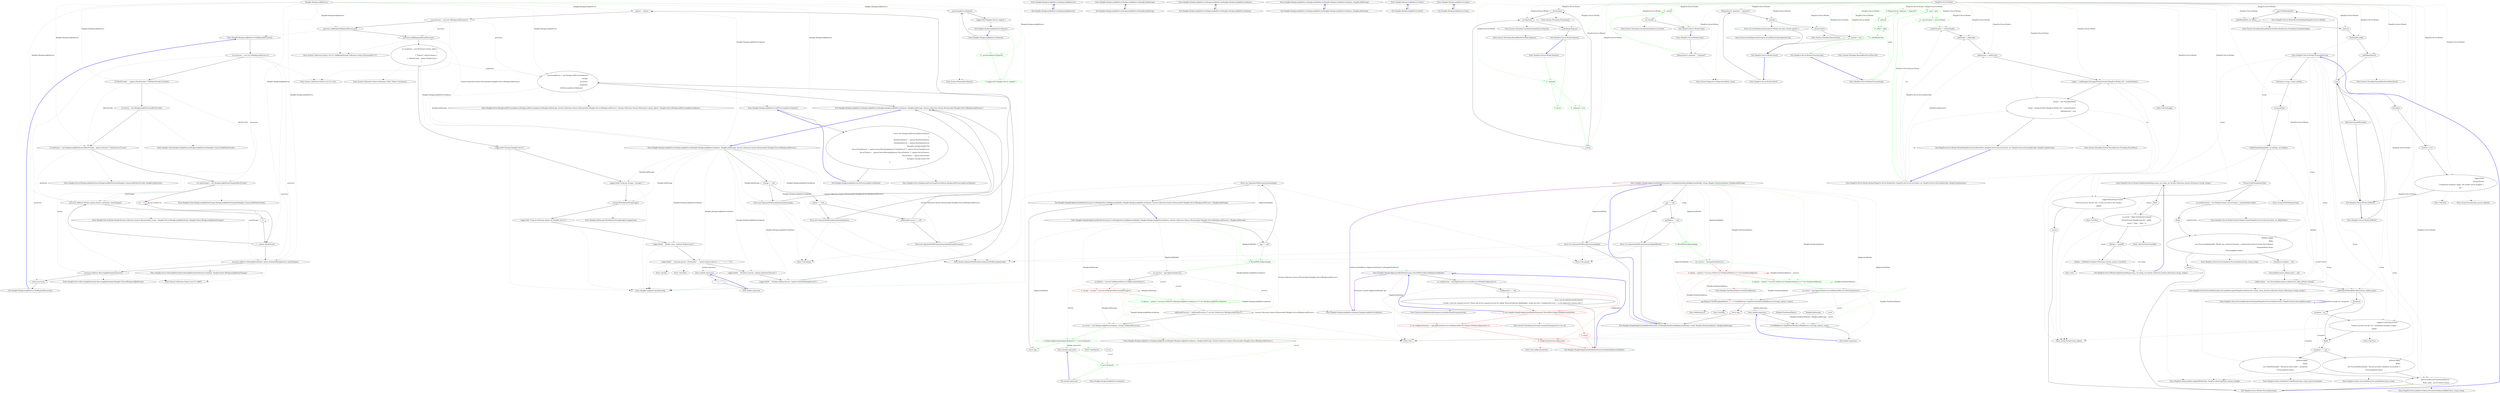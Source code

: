 digraph  {
n77 [label="Hangfire.BackgroundJobServer", span=""];
n0 [cluster="Hangfire.BackgroundJobServer.BackgroundJobServer()", label="Entry Hangfire.BackgroundJobServer.BackgroundJobServer()", span="39-39"];
n1 [cluster="Hangfire.BackgroundJobServer.BackgroundJobServer()", label="Exit Hangfire.BackgroundJobServer.BackgroundJobServer()", span="39-39"];
n2 [cluster="Hangfire.BackgroundJobServer.BackgroundJobServer(Hangfire.JobStorage)", label="Entry Hangfire.BackgroundJobServer.BackgroundJobServer(Hangfire.JobStorage)", span="49-49"];
n3 [cluster="Hangfire.BackgroundJobServer.BackgroundJobServer(Hangfire.JobStorage)", label="Exit Hangfire.BackgroundJobServer.BackgroundJobServer(Hangfire.JobStorage)", span="49-49"];
n4 [cluster="Hangfire.BackgroundJobServer.BackgroundJobServer(Hangfire.BackgroundJobServerOptions)", label="Entry Hangfire.BackgroundJobServer.BackgroundJobServer(Hangfire.BackgroundJobServerOptions)", span="59-59"];
n5 [cluster="Hangfire.BackgroundJobServer.BackgroundJobServer(Hangfire.BackgroundJobServerOptions)", label="Exit Hangfire.BackgroundJobServer.BackgroundJobServer(Hangfire.BackgroundJobServerOptions)", span="59-59"];
n6 [cluster="Hangfire.BackgroundJobServer.BackgroundJobServer(Hangfire.BackgroundJobServerOptions, Hangfire.JobStorage)", label="Entry Hangfire.BackgroundJobServer.BackgroundJobServer(Hangfire.BackgroundJobServerOptions, Hangfire.JobStorage)", span="70-70"];
n7 [cluster="Hangfire.BackgroundJobServer.BackgroundJobServer(Hangfire.BackgroundJobServerOptions, Hangfire.JobStorage)", label="Exit Hangfire.BackgroundJobServer.BackgroundJobServer(Hangfire.BackgroundJobServerOptions, Hangfire.JobStorage)", span="70-70"];
n8 [cluster="Hangfire.BackgroundJobServer.BackgroundJobServer(Hangfire.BackgroundJobServerOptions, Hangfire.JobStorage, System.Collections.Generic.IEnumerable<Hangfire.Server.IBackgroundProcess>)", label="Entry Hangfire.BackgroundJobServer.BackgroundJobServer(Hangfire.BackgroundJobServerOptions, Hangfire.JobStorage, System.Collections.Generic.IEnumerable<Hangfire.Server.IBackgroundProcess>)", span="75-75"];
n9 [cluster="Hangfire.BackgroundJobServer.BackgroundJobServer(Hangfire.BackgroundJobServerOptions, Hangfire.JobStorage, System.Collections.Generic.IEnumerable<Hangfire.Server.IBackgroundProcess>)", label="storage == null", span="80-80"];
n10 [cluster="Hangfire.BackgroundJobServer.BackgroundJobServer(Hangfire.BackgroundJobServerOptions, Hangfire.JobStorage, System.Collections.Generic.IEnumerable<Hangfire.Server.IBackgroundProcess>)", label="throw new ArgumentNullException(nameof(storage));", span="80-80"];
n11 [cluster="Hangfire.BackgroundJobServer.BackgroundJobServer(Hangfire.BackgroundJobServerOptions, Hangfire.JobStorage, System.Collections.Generic.IEnumerable<Hangfire.Server.IBackgroundProcess>)", label="options == null", span="81-81"];
n12 [cluster="Hangfire.BackgroundJobServer.BackgroundJobServer(Hangfire.BackgroundJobServerOptions, Hangfire.JobStorage, System.Collections.Generic.IEnumerable<Hangfire.Server.IBackgroundProcess>)", label="throw new ArgumentNullException(nameof(options));", span="81-81"];
n13 [cluster="Hangfire.BackgroundJobServer.BackgroundJobServer(Hangfire.BackgroundJobServerOptions, Hangfire.JobStorage, System.Collections.Generic.IEnumerable<Hangfire.Server.IBackgroundProcess>)", label="additionalProcesses == null", span="82-82"];
n14 [cluster="Hangfire.BackgroundJobServer.BackgroundJobServer(Hangfire.BackgroundJobServerOptions, Hangfire.JobStorage, System.Collections.Generic.IEnumerable<Hangfire.Server.IBackgroundProcess>)", label="throw new ArgumentNullException(nameof(additionalProcesses));", span="82-82"];
n15 [cluster="Hangfire.BackgroundJobServer.BackgroundJobServer(Hangfire.BackgroundJobServerOptions, Hangfire.JobStorage, System.Collections.Generic.IEnumerable<Hangfire.Server.IBackgroundProcess>)", label="_options = options", span="84-84"];
n18 [cluster="Hangfire.BackgroundJobServer.BackgroundJobServer(Hangfire.BackgroundJobServerOptions, Hangfire.JobStorage, System.Collections.Generic.IEnumerable<Hangfire.Server.IBackgroundProcess>)", label="processes.AddRange(additionalProcesses)", span="88-88"];
n19 [cluster="Hangfire.BackgroundJobServer.BackgroundJobServer(Hangfire.BackgroundJobServerOptions, Hangfire.JobStorage, System.Collections.Generic.IEnumerable<Hangfire.Server.IBackgroundProcess>)", label="var properties = new Dictionary<string, object>\r\n            {\r\n                { ''Queues'', options.Queues },\r\n                { ''WorkerCount'', options.WorkerCount }\r\n            }", span="90-94"];
n21 [cluster="Hangfire.BackgroundJobServer.BackgroundJobServer(Hangfire.BackgroundJobServerOptions, Hangfire.JobStorage, System.Collections.Generic.IEnumerable<Hangfire.Server.IBackgroundProcess>)", label="Logger.Info($''Using job storage: '{storage}''')", span="97-97"];
n22 [cluster="Hangfire.BackgroundJobServer.BackgroundJobServer(Hangfire.BackgroundJobServerOptions, Hangfire.JobStorage, System.Collections.Generic.IEnumerable<Hangfire.Server.IBackgroundProcess>)", label="storage.WriteOptionsToLog(Logger)", span="99-99"];
n24 [cluster="Hangfire.BackgroundJobServer.BackgroundJobServer(Hangfire.BackgroundJobServerOptions, Hangfire.JobStorage, System.Collections.Generic.IEnumerable<Hangfire.Server.IBackgroundProcess>)", label="Logger.Info($''    Worker count: {options.WorkerCount}'')", span="102-102"];
n25 [cluster="Hangfire.BackgroundJobServer.BackgroundJobServer(Hangfire.BackgroundJobServerOptions, Hangfire.JobStorage, System.Collections.Generic.IEnumerable<Hangfire.Server.IBackgroundProcess>)", label="Logger.Info($''    Listening queues: {String.Join('', '', options.Queues.Select(x => ''''' + x + '''''))}'')", span="103-103"];
n26 [cluster="Hangfire.BackgroundJobServer.BackgroundJobServer(Hangfire.BackgroundJobServerOptions, Hangfire.JobStorage, System.Collections.Generic.IEnumerable<Hangfire.Server.IBackgroundProcess>)", label="Logger.Info($''    Shutdown timeout: {options.ShutdownTimeout}'')", span="104-104"];
n27 [cluster="Hangfire.BackgroundJobServer.BackgroundJobServer(Hangfire.BackgroundJobServerOptions, Hangfire.JobStorage, System.Collections.Generic.IEnumerable<Hangfire.Server.IBackgroundProcess>)", label="Logger.Info($''    Schedule polling interval: {options.SchedulePollingInterval}'')", span="105-105"];
n28 [cluster="Hangfire.BackgroundJobServer.BackgroundJobServer(Hangfire.BackgroundJobServerOptions, Hangfire.JobStorage, System.Collections.Generic.IEnumerable<Hangfire.Server.IBackgroundProcess>)", label="_processingServer = new BackgroundProcessingServer(\r\n                storage, \r\n                processes, \r\n                properties, \r\n                GetProcessingServerOptions())", span="107-111"];
n16 [cluster="Hangfire.BackgroundJobServer.BackgroundJobServer(Hangfire.BackgroundJobServerOptions, Hangfire.JobStorage, System.Collections.Generic.IEnumerable<Hangfire.Server.IBackgroundProcess>)", label="var processes = new List<IBackgroundProcess>()", span="86-86"];
n17 [cluster="Hangfire.BackgroundJobServer.BackgroundJobServer(Hangfire.BackgroundJobServerOptions, Hangfire.JobStorage, System.Collections.Generic.IEnumerable<Hangfire.Server.IBackgroundProcess>)", label="processes.AddRange(GetRequiredProcesses())", span="87-87"];
n32 [cluster="System.Collections.Generic.List<T>.List()", label="Entry System.Collections.Generic.List<T>.List()", span="0-0"];
n33 [cluster="Hangfire.BackgroundJobServer.GetRequiredProcesses()", label="Entry Hangfire.BackgroundJobServer.GetRequiredProcesses()", span="120-120"];
n34 [cluster="System.Collections.Generic.List<T>.AddRange(System.Collections.Generic.IEnumerable<T>)", label="Entry System.Collections.Generic.List<T>.AddRange(System.Collections.Generic.IEnumerable<T>)", span="0-0"];
n20 [cluster="Hangfire.BackgroundJobServer.BackgroundJobServer(Hangfire.BackgroundJobServerOptions, Hangfire.JobStorage, System.Collections.Generic.IEnumerable<Hangfire.Server.IBackgroundProcess>)", label="Logger.Info(''Starting Hangfire Server'')", span="96-96"];
n35 [cluster="System.Collections.Generic.Dictionary<TKey, TValue>.Dictionary()", label="Entry System.Collections.Generic.Dictionary<TKey, TValue>.Dictionary()", span="0-0"];
n36 [cluster="Hangfire.Logging.ILog.Info(string)", label="Entry Hangfire.Logging.ILog.Info(string)", span="204-204"];
n23 [cluster="Hangfire.BackgroundJobServer.BackgroundJobServer(Hangfire.BackgroundJobServerOptions, Hangfire.JobStorage, System.Collections.Generic.IEnumerable<Hangfire.Server.IBackgroundProcess>)", label="Logger.Info(''Using the following options for Hangfire Server:'')", span="101-101"];
n37 [cluster="Hangfire.JobStorage.WriteOptionsToLog(Hangfire.Logging.ILog)", label="Entry Hangfire.JobStorage.WriteOptionsToLog(Hangfire.Logging.ILog)", span="70-70"];
n38 [cluster="Unk.Select", label="Entry Unk.Select", span=""];
n39 [cluster="Unk.Join", label="Entry Unk.Join", span=""];
n42 [cluster="lambda expression", label="Entry lambda expression", span="103-103"];
n29 [cluster="Hangfire.BackgroundJobServer.BackgroundJobServer(Hangfire.BackgroundJobServerOptions, Hangfire.JobStorage, System.Collections.Generic.IEnumerable<Hangfire.Server.IBackgroundProcess>)", label="Exit Hangfire.BackgroundJobServer.BackgroundJobServer(Hangfire.BackgroundJobServerOptions, Hangfire.JobStorage, System.Collections.Generic.IEnumerable<Hangfire.Server.IBackgroundProcess>)", span="75-75"];
n40 [cluster="Hangfire.Server.BackgroundProcessingServer.BackgroundProcessingServer(Hangfire.JobStorage, System.Collections.Generic.IEnumerable<Hangfire.Server.IBackgroundProcess>, System.Collections.Generic.IDictionary<string, object>, Hangfire.Server.BackgroundProcessingServerOptions)", label="Entry Hangfire.Server.BackgroundProcessingServer.BackgroundProcessingServer(Hangfire.JobStorage, System.Collections.Generic.IEnumerable<Hangfire.Server.IBackgroundProcess>, System.Collections.Generic.IDictionary<string, object>, Hangfire.Server.BackgroundProcessingServerOptions)", span="91-91"];
n41 [cluster="Hangfire.BackgroundJobServer.GetProcessingServerOptions()", label="Entry Hangfire.BackgroundJobServer.GetProcessingServerOptions()", span="141-141"];
n30 [cluster="System.ArgumentNullException.ArgumentNullException(string)", label="Entry System.ArgumentNullException.ArgumentNullException(string)", span="0-0"];
n31 [cluster="Unk.nameof", label="Entry Unk.nameof", span=""];
n43 [cluster="lambda expression", label="''''' + x + '''''", span="103-103"];
n44 [cluster="lambda expression", label="Exit lambda expression", span="103-103"];
n45 [cluster="Hangfire.BackgroundJobServer.Dispose()", label="Entry Hangfire.BackgroundJobServer.Dispose()", span="114-114"];
n46 [cluster="Hangfire.BackgroundJobServer.Dispose()", label="_processingServer.Dispose()", span="116-116"];
n47 [cluster="Hangfire.BackgroundJobServer.Dispose()", label="Logger.Info(''Hangfire Server stopped.'')", span="117-117"];
n49 [cluster="System.IDisposable.Dispose()", label="Entry System.IDisposable.Dispose()", span="0-0"];
n48 [cluster="Hangfire.BackgroundJobServer.Dispose()", label="Exit Hangfire.BackgroundJobServer.Dispose()", span="114-114"];
n50 [cluster="Hangfire.BackgroundJobServer.GetRequiredProcesses()", label="var processes = new List<IBackgroundProcess>()", span="122-122"];
n51 [cluster="Hangfire.BackgroundJobServer.GetRequiredProcesses()", label="var filterProvider = _options.FilterProvider ?? JobFilterProviders.Providers", span="124-124"];
n57 [cluster="Hangfire.BackgroundJobServer.GetRequiredProcesses()", label="processes.Add(new Worker(_options.Queues, performer, stateChanger))", span="132-132"];
n59 [cluster="Hangfire.BackgroundJobServer.GetRequiredProcesses()", label="processes.Add(new DelayedJobScheduler(_options.SchedulePollingInterval, stateChanger))", span="135-135"];
n60 [cluster="Hangfire.BackgroundJobServer.GetRequiredProcesses()", label="processes.Add(new RecurringJobScheduler(factory))", span="136-136"];
n61 [cluster="Hangfire.BackgroundJobServer.GetRequiredProcesses()", label="return processes;", span="138-138"];
n52 [cluster="Hangfire.BackgroundJobServer.GetRequiredProcesses()", label="var factory = new BackgroundJobFactory(filterProvider)", span="126-126"];
n53 [cluster="Hangfire.BackgroundJobServer.GetRequiredProcesses()", label="var performer = new BackgroundJobPerformer(filterProvider, _options.Activator ?? JobActivator.Current)", span="127-127"];
n54 [cluster="Hangfire.BackgroundJobServer.GetRequiredProcesses()", label="var stateChanger = new BackgroundJobStateChanger(filterProvider)", span="128-128"];
n63 [cluster="Hangfire.Client.BackgroundJobFactory.BackgroundJobFactory(Hangfire.Common.IJobFilterProvider)", label="Entry Hangfire.Client.BackgroundJobFactory.BackgroundJobFactory(Hangfire.Common.IJobFilterProvider)", span="35-35"];
n64 [cluster="Hangfire.Server.BackgroundJobPerformer.BackgroundJobPerformer(Hangfire.Common.IJobFilterProvider, Hangfire.JobActivator)", label="Entry Hangfire.Server.BackgroundJobPerformer.BackgroundJobPerformer(Hangfire.Common.IJobFilterProvider, Hangfire.JobActivator)", span="39-39"];
n55 [cluster="Hangfire.BackgroundJobServer.GetRequiredProcesses()", label="var i = 0", span="130-130"];
n65 [cluster="Hangfire.States.BackgroundJobStateChanger.BackgroundJobStateChanger(Hangfire.Common.IJobFilterProvider)", label="Entry Hangfire.States.BackgroundJobStateChanger.BackgroundJobStateChanger(Hangfire.Common.IJobFilterProvider)", span="35-35"];
n56 [cluster="Hangfire.BackgroundJobServer.GetRequiredProcesses()", label="i < _options.WorkerCount", span="130-130"];
n58 [cluster="Hangfire.BackgroundJobServer.GetRequiredProcesses()", label="i++", span="130-130"];
n66 [cluster="Hangfire.Server.Worker.Worker(System.Collections.Generic.IEnumerable<string>, Hangfire.Server.IBackgroundJobPerformer, Hangfire.States.IBackgroundJobStateChanger)", label="Entry Hangfire.Server.Worker.Worker(System.Collections.Generic.IEnumerable<string>, Hangfire.Server.IBackgroundJobPerformer, Hangfire.States.IBackgroundJobStateChanger)", span="60-60"];
n67 [cluster="System.Collections.Generic.List<T>.Add(T)", label="Entry System.Collections.Generic.List<T>.Add(T)", span="0-0"];
n68 [cluster="Hangfire.Server.DelayedJobScheduler.DelayedJobScheduler(System.TimeSpan, Hangfire.States.IBackgroundJobStateChanger)", label="Entry Hangfire.Server.DelayedJobScheduler.DelayedJobScheduler(System.TimeSpan, Hangfire.States.IBackgroundJobStateChanger)", span="104-104"];
n69 [cluster="Hangfire.Server.RecurringJobScheduler.RecurringJobScheduler(Hangfire.Client.IBackgroundJobFactory)", label="Entry Hangfire.Server.RecurringJobScheduler.RecurringJobScheduler(Hangfire.Client.IBackgroundJobFactory)", span="90-90"];
n62 [cluster="Hangfire.BackgroundJobServer.GetRequiredProcesses()", label="Exit Hangfire.BackgroundJobServer.GetRequiredProcesses()", span="120-120"];
n70 [cluster="Hangfire.BackgroundJobServer.GetProcessingServerOptions()", label="return new BackgroundProcessingServerOptions\r\n            {\r\n                ShutdownTimeout = _options.ShutdownTimeout,\r\n                HeartbeatInterval = _options.HeartbeatInterval,\r\n#pragma warning disable 618\r\n                ServerCheckInterval = _options.ServerWatchdogOptions?.CheckInterval ?? _options.ServerCheckInterval,\r\n                ServerTimeout = _options.ServerWatchdogOptions?.ServerTimeout ?? _options.ServerTimeout,\r\n                ServerName = _options.ServerName\r\n#pragma warning restore 618\r\n            };", span="143-152"];
n71 [cluster="Hangfire.BackgroundJobServer.GetProcessingServerOptions()", label="Exit Hangfire.BackgroundJobServer.GetProcessingServerOptions()", span="141-141"];
n72 [cluster="Hangfire.Server.BackgroundProcessingServerOptions.BackgroundProcessingServerOptions()", label="Entry Hangfire.Server.BackgroundProcessingServerOptions.BackgroundProcessingServerOptions()", span="22-22"];
n73 [cluster="Hangfire.BackgroundJobServer.Start()", label="Entry Hangfire.BackgroundJobServer.Start()", span="156-156"];
n74 [cluster="Hangfire.BackgroundJobServer.Start()", label="Exit Hangfire.BackgroundJobServer.Start()", span="156-156"];
n75 [cluster="Hangfire.BackgroundJobServer.Stop()", label="Entry Hangfire.BackgroundJobServer.Stop()", span="161-161"];
n76 [cluster="Hangfire.BackgroundJobServer.Stop()", label="Exit Hangfire.BackgroundJobServer.Stop()", span="161-161"];
d46 [cluster="Hangfire.BackgroundJobServer.Dispose()", color=green, community=0, label="0: _processingServer.Dispose()", span="116-116"];
d47 [cluster="Hangfire.BackgroundJobServer.Dispose()", color=green, community=0, label="0: Logger.Info(''Hangfire Server stopped.'')", span="117-117"];
m1_53 [cluster="Unk.configurationAction", file="HangfireApplicationBuilderExtensions.cs", label="Entry Unk.configurationAction", span=""];
m1_15 [cluster="Hangfire.HangfireApplicationBuilderExtensions.ThrowIfNotConfigured(IApplicationBuilder)", file="HangfireApplicationBuilderExtensions.cs", label="Entry Hangfire.HangfireApplicationBuilderExtensions.ThrowIfNotConfigured(IApplicationBuilder)", span="77-77"];
m1_43 [cluster="Hangfire.HangfireApplicationBuilderExtensions.ThrowIfNotConfigured(IApplicationBuilder)", file="HangfireApplicationBuilderExtensions.cs", label="var configuration = app.ApplicationServices.GetService<IGlobalConfiguration>()", span="79-79"];
m1_48 [cluster="Hangfire.HangfireApplicationBuilderExtensions.Initialize(IApplicationBuilder)", color=red, community=0, file="HangfireApplicationBuilderExtensions.cs", label="0: var configurationAction = app.ApplicationServices.GetRequiredService<Action<IGlobalConfiguration>>()", span="92-92"];
m1_44 [cluster="Hangfire.HangfireApplicationBuilderExtensions.ThrowIfNotConfigured(IApplicationBuilder)", file="HangfireApplicationBuilderExtensions.cs", label="configuration == null", span="80-80"];
m1_49 [cluster="Hangfire.HangfireApplicationBuilderExtensions.Initialize(IApplicationBuilder)", color=red, community=0, file="HangfireApplicationBuilderExtensions.cs", label="0: configurationAction(configuration)", span="93-93"];
m1_45 [cluster="Hangfire.HangfireApplicationBuilderExtensions.ThrowIfNotConfigured(IApplicationBuilder)", file="HangfireApplicationBuilderExtensions.cs", label="throw new InvalidOperationException(\r\n                    ''Unable to find the required services. Please add all the required services by calling 'IServiceCollection.AddHangfire' inside the call to 'ConfigureServices(...)' in the application startup code.'');", span="82-83"];
m1_46 [cluster="Hangfire.HangfireApplicationBuilderExtensions.ThrowIfNotConfigured(IApplicationBuilder)", color=red, community=0, file="HangfireApplicationBuilderExtensions.cs", label="0: Exit Hangfire.HangfireApplicationBuilderExtensions.ThrowIfNotConfigured(IApplicationBuilder)", span="77-77"];
m1_47 [cluster="Hangfire.HangfireApplicationBuilderExtensions.Initialize(IApplicationBuilder)", color=red, community=0, file="HangfireApplicationBuilderExtensions.cs", label="0: return;", span="90-90"];
m1_50 [cluster="Hangfire.HangfireApplicationBuilderExtensions.Initialize(IApplicationBuilder)", file="HangfireApplicationBuilderExtensions.cs", label="Exit Hangfire.HangfireApplicationBuilderExtensions.Initialize(IApplicationBuilder)", span="80-80"];
m1_16 [cluster="Unk.>", file="HangfireApplicationBuilderExtensions.cs", label="Entry Unk.>", span=""];
m1_23 [cluster="Hangfire.HangfireApplicationBuilderExtensions.UseHangfireServer(IApplicationBuilder, Hangfire.BackgroundJobServerOptions, System.Collections.Generic.IEnumerable<Hangfire.Server.IBackgroundProcess>, Hangfire.JobStorage)", file="HangfireApplicationBuilderExtensions.cs", label="Entry Hangfire.HangfireApplicationBuilderExtensions.UseHangfireServer(IApplicationBuilder, Hangfire.BackgroundJobServerOptions, System.Collections.Generic.IEnumerable<Hangfire.Server.IBackgroundProcess>, Hangfire.JobStorage)", span="53-53"];
m1_24 [cluster="Hangfire.HangfireApplicationBuilderExtensions.UseHangfireServer(IApplicationBuilder, Hangfire.BackgroundJobServerOptions, System.Collections.Generic.IEnumerable<Hangfire.Server.IBackgroundProcess>, Hangfire.JobStorage)", file="HangfireApplicationBuilderExtensions.cs", label="app == null", span="59-59"];
m1_25 [cluster="Hangfire.HangfireApplicationBuilderExtensions.UseHangfireServer(IApplicationBuilder, Hangfire.BackgroundJobServerOptions, System.Collections.Generic.IEnumerable<Hangfire.Server.IBackgroundProcess>, Hangfire.JobStorage)", file="HangfireApplicationBuilderExtensions.cs", label="throw new ArgumentNullException(nameof(app));", span="59-59"];
m1_26 [cluster="Hangfire.HangfireApplicationBuilderExtensions.UseHangfireServer(IApplicationBuilder, Hangfire.BackgroundJobServerOptions, System.Collections.Generic.IEnumerable<Hangfire.Server.IBackgroundProcess>, Hangfire.JobStorage)", color=green, community=0, file="HangfireApplicationBuilderExtensions.cs", label="0: ThrowIfNotConfigured(app)", span="60-60"];
m1_27 [cluster="Hangfire.HangfireApplicationBuilderExtensions.UseHangfireServer(IApplicationBuilder, Hangfire.BackgroundJobServerOptions, System.Collections.Generic.IEnumerable<Hangfire.Server.IBackgroundProcess>, Hangfire.JobStorage)", file="HangfireApplicationBuilderExtensions.cs", label="var services = app.ApplicationServices", span="63-63"];
m1_29 [cluster="Hangfire.HangfireApplicationBuilderExtensions.UseHangfireServer(IApplicationBuilder, Hangfire.BackgroundJobServerOptions, System.Collections.Generic.IEnumerable<Hangfire.Server.IBackgroundProcess>, Hangfire.JobStorage)", color=red, community=0, file="HangfireApplicationBuilderExtensions.cs", label="0: storage = storage ?? services.GetRequiredService<JobStorage>()", span="65-65"];
m1_30 [cluster="Hangfire.HangfireApplicationBuilderExtensions.UseHangfireServer(IApplicationBuilder, Hangfire.BackgroundJobServerOptions, System.Collections.Generic.IEnumerable<Hangfire.Server.IBackgroundProcess>, Hangfire.JobStorage)", color=green, community=0, file="HangfireApplicationBuilderExtensions.cs", label="0: options = options ?? services.GetService<BackgroundJobServerOptions>() ?? new BackgroundJobServerOptions()", span="66-66"];
m1_31 [cluster="Hangfire.HangfireApplicationBuilderExtensions.UseHangfireServer(IApplicationBuilder, Hangfire.BackgroundJobServerOptions, System.Collections.Generic.IEnumerable<Hangfire.Server.IBackgroundProcess>, Hangfire.JobStorage)", file="HangfireApplicationBuilderExtensions.cs", label="additionalProcesses = additionalProcesses ?? services.GetServices<IBackgroundProcess>()", span="68-68"];
m1_34 [cluster="Hangfire.HangfireApplicationBuilderExtensions.UseHangfireServer(IApplicationBuilder, Hangfire.BackgroundJobServerOptions, System.Collections.Generic.IEnumerable<Hangfire.Server.IBackgroundProcess>, Hangfire.JobStorage)", file="HangfireApplicationBuilderExtensions.cs", label="return app;", span="75-75"];
m1_28 [cluster="Hangfire.HangfireApplicationBuilderExtensions.UseHangfireServer(IApplicationBuilder, Hangfire.BackgroundJobServerOptions, System.Collections.Generic.IEnumerable<Hangfire.Server.IBackgroundProcess>, Hangfire.JobStorage)", file="HangfireApplicationBuilderExtensions.cs", label="var lifetime = services.GetRequiredService<IApplicationLifetime>()", span="64-64"];
m1_33 [cluster="Hangfire.HangfireApplicationBuilderExtensions.UseHangfireServer(IApplicationBuilder, Hangfire.BackgroundJobServerOptions, System.Collections.Generic.IEnumerable<Hangfire.Server.IBackgroundProcess>, Hangfire.JobStorage)", color=green, community=0, file="HangfireApplicationBuilderExtensions.cs", label="0: lifetime.ApplicationStopping.Register(() => server.Dispose())", span="71-71"];
m1_32 [cluster="Hangfire.HangfireApplicationBuilderExtensions.UseHangfireServer(IApplicationBuilder, Hangfire.BackgroundJobServerOptions, System.Collections.Generic.IEnumerable<Hangfire.Server.IBackgroundProcess>, Hangfire.JobStorage)", file="HangfireApplicationBuilderExtensions.cs", label="var server = new BackgroundJobServer(options, storage, additionalProcesses)", span="70-70"];
m1_35 [cluster="Hangfire.HangfireApplicationBuilderExtensions.UseHangfireServer(IApplicationBuilder, Hangfire.BackgroundJobServerOptions, System.Collections.Generic.IEnumerable<Hangfire.Server.IBackgroundProcess>, Hangfire.JobStorage)", file="HangfireApplicationBuilderExtensions.cs", label="Exit Hangfire.HangfireApplicationBuilderExtensions.UseHangfireServer(IApplicationBuilder, Hangfire.BackgroundJobServerOptions, System.Collections.Generic.IEnumerable<Hangfire.Server.IBackgroundProcess>, Hangfire.JobStorage)", span="53-53"];
m1_37 [cluster="Hangfire.BackgroundJobServer.BackgroundJobServer(Hangfire.BackgroundJobServerOptions, Hangfire.JobStorage, System.Collections.Generic.IEnumerable<Hangfire.Server.IBackgroundProcess>)", file="HangfireApplicationBuilderExtensions.cs", label="Entry Hangfire.BackgroundJobServer.BackgroundJobServer(Hangfire.BackgroundJobServerOptions, Hangfire.JobStorage, System.Collections.Generic.IEnumerable<Hangfire.Server.IBackgroundProcess>)", span="75-75"];
m1_19 [cluster="Unk.Map", file="HangfireApplicationBuilderExtensions.cs", label="Entry Unk.Map", span=""];
m1_42 [cluster="Hangfire.BackgroundJobServer.Dispose()", file="HangfireApplicationBuilderExtensions.cs", label="Entry Hangfire.BackgroundJobServer.Dispose()", span="114-114"];
m1_18 [cluster="PathString.cstr", file="HangfireApplicationBuilderExtensions.cs", label="Entry PathString.cstr", span=""];
m1_52 [cluster="System.Threading.Interlocked.CompareExchange(ref int, int, int)", file="HangfireApplicationBuilderExtensions.cs", label="Entry System.Threading.Interlocked.CompareExchange(ref int, int, int)", span="0-0"];
m1_0 [cluster="Hangfire.HangfireApplicationBuilderExtensions.UseHangfireDashboard(IApplicationBuilder, string, Hangfire.DashboardOptions, Hangfire.JobStorage)", file="HangfireApplicationBuilderExtensions.cs", label="Entry Hangfire.HangfireApplicationBuilderExtensions.UseHangfireDashboard(IApplicationBuilder, string, Hangfire.DashboardOptions, Hangfire.JobStorage)", span="31-31"];
m1_1 [cluster="Hangfire.HangfireApplicationBuilderExtensions.UseHangfireDashboard(IApplicationBuilder, string, Hangfire.DashboardOptions, Hangfire.JobStorage)", file="HangfireApplicationBuilderExtensions.cs", label="app == null", span="37-37"];
m1_2 [cluster="Hangfire.HangfireApplicationBuilderExtensions.UseHangfireDashboard(IApplicationBuilder, string, Hangfire.DashboardOptions, Hangfire.JobStorage)", file="HangfireApplicationBuilderExtensions.cs", label="throw new ArgumentNullException(nameof(app));", span="37-37"];
m1_3 [cluster="Hangfire.HangfireApplicationBuilderExtensions.UseHangfireDashboard(IApplicationBuilder, string, Hangfire.DashboardOptions, Hangfire.JobStorage)", file="HangfireApplicationBuilderExtensions.cs", label="pathMatch == null", span="38-38"];
m1_4 [cluster="Hangfire.HangfireApplicationBuilderExtensions.UseHangfireDashboard(IApplicationBuilder, string, Hangfire.DashboardOptions, Hangfire.JobStorage)", file="HangfireApplicationBuilderExtensions.cs", label="throw new ArgumentNullException(nameof(pathMatch));", span="38-38"];
m1_5 [cluster="Hangfire.HangfireApplicationBuilderExtensions.UseHangfireDashboard(IApplicationBuilder, string, Hangfire.DashboardOptions, Hangfire.JobStorage)", color=green, community=0, file="HangfireApplicationBuilderExtensions.cs", label="0: ThrowIfNotConfigured(app)", span="39-39"];
m1_6 [cluster="Hangfire.HangfireApplicationBuilderExtensions.UseHangfireDashboard(IApplicationBuilder, string, Hangfire.DashboardOptions, Hangfire.JobStorage)", file="HangfireApplicationBuilderExtensions.cs", label="var services = app.ApplicationServices", span="42-42"];
m1_7 [cluster="Hangfire.HangfireApplicationBuilderExtensions.UseHangfireDashboard(IApplicationBuilder, string, Hangfire.DashboardOptions, Hangfire.JobStorage)", color=red, community=0, file="HangfireApplicationBuilderExtensions.cs", label="0: options = options ?? services.GetService<DashboardOptions>() ?? new DashboardOptions()", span="44-44"];
m1_8 [cluster="Hangfire.HangfireApplicationBuilderExtensions.UseHangfireDashboard(IApplicationBuilder, string, Hangfire.DashboardOptions, Hangfire.JobStorage)", color=green, community=0, file="HangfireApplicationBuilderExtensions.cs", label="0: options = options ?? services.GetService<DashboardOptions>() ?? new DashboardOptions()", span="44-44"];
m1_9 [cluster="Hangfire.HangfireApplicationBuilderExtensions.UseHangfireDashboard(IApplicationBuilder, string, Hangfire.DashboardOptions, Hangfire.JobStorage)", file="HangfireApplicationBuilderExtensions.cs", label="var routes = app.ApplicationServices.GetRequiredService<RouteCollection>()", span="46-46"];
m1_10 [cluster="Hangfire.HangfireApplicationBuilderExtensions.UseHangfireDashboard(IApplicationBuilder, string, Hangfire.DashboardOptions, Hangfire.JobStorage)", file="HangfireApplicationBuilderExtensions.cs", label="app.Map(new PathString(pathMatch), x => x.UseMiddleware<AspNetCoreDashboardMiddleware>(storage, options, routes))", span="48-48"];
m1_11 [cluster="Hangfire.HangfireApplicationBuilderExtensions.UseHangfireDashboard(IApplicationBuilder, string, Hangfire.DashboardOptions, Hangfire.JobStorage)", file="HangfireApplicationBuilderExtensions.cs", label="return app;", span="50-50"];
m1_12 [cluster="Hangfire.HangfireApplicationBuilderExtensions.UseHangfireDashboard(IApplicationBuilder, string, Hangfire.DashboardOptions, Hangfire.JobStorage)", file="HangfireApplicationBuilderExtensions.cs", label="Exit Hangfire.HangfireApplicationBuilderExtensions.UseHangfireDashboard(IApplicationBuilder, string, Hangfire.DashboardOptions, Hangfire.JobStorage)", span="31-31"];
m1_17 [cluster="Hangfire.DashboardOptions.DashboardOptions()", file="HangfireApplicationBuilderExtensions.cs", label="Entry Hangfire.DashboardOptions.DashboardOptions()", span="24-24"];
m1_38 [cluster="Unk.Register", file="HangfireApplicationBuilderExtensions.cs", label="Entry Unk.Register", span=""];
m1_14 [cluster="Unk.nameof", file="HangfireApplicationBuilderExtensions.cs", label="Entry Unk.nameof", span=""];
m1_36 [cluster="Hangfire.BackgroundJobServerOptions.BackgroundJobServerOptions()", file="HangfireApplicationBuilderExtensions.cs", label="Entry Hangfire.BackgroundJobServerOptions.BackgroundJobServerOptions()", span="32-32"];
m1_39 [cluster="lambda expression", file="HangfireApplicationBuilderExtensions.cs", label="Entry lambda expression", span="72-72"];
m1_21 [cluster="lambda expression", file="HangfireApplicationBuilderExtensions.cs", label="x.UseMiddleware<AspNetCoreDashboardMiddleware>(storage, options, routes)", span="48-48"];
m1_20 [cluster="lambda expression", file="HangfireApplicationBuilderExtensions.cs", label="Entry lambda expression", span="48-48"];
m1_22 [cluster="lambda expression", file="HangfireApplicationBuilderExtensions.cs", label="Exit lambda expression", span="48-48"];
m1_40 [cluster="lambda expression", color=green, community=0, file="HangfireApplicationBuilderExtensions.cs", label="0: server.Dispose()", span="71-71"];
m1_41 [cluster="lambda expression", file="HangfireApplicationBuilderExtensions.cs", label="Exit lambda expression", span="72-72"];
m1_51 [cluster="System.InvalidOperationException.InvalidOperationException(string)", file="HangfireApplicationBuilderExtensions.cs", label="Entry System.InvalidOperationException.InvalidOperationException(string)", span="0-0"];
m1_54 [file="HangfireApplicationBuilderExtensions.cs", label="Hangfire.DashboardOptions", span=""];
m1_55 [file="HangfireApplicationBuilderExtensions.cs", label="Hangfire.JobStorage", span=""];
m1_56 [file="HangfireApplicationBuilderExtensions.cs", label=routes, span=""];
m1_57 [file="HangfireApplicationBuilderExtensions.cs", label=server, span=""];
m2_44 [cluster="System.Threading.Thread.Join()", file="HangfireServiceCollectionExtensions.cs", label="Entry System.Threading.Thread.Join()", span="0-0"];
m2_62 [cluster="System.Threading.ManualResetEventSlim.Reset()", file="HangfireServiceCollectionExtensions.cs", label="Entry System.Threading.ManualResetEventSlim.Reset()", span="0-0"];
m2_63 [cluster="string.Format(string, params object[])", file="HangfireServiceCollectionExtensions.cs", label="Entry string.Format(string, params object[])", span="0-0"];
m2_21 [cluster="System.Threading.Thread.Start()", file="HangfireServiceCollectionExtensions.cs", label="Entry System.Threading.Thread.Start()", span="0-0"];
m2_45 [cluster="System.Threading.CancellationTokenSource.Dispose()", file="HangfireServiceCollectionExtensions.cs", label="Entry System.Threading.CancellationTokenSource.Dispose()", span="0-0"];
m2_11 [cluster="System.Threading.Thread.Thread(System.Threading.ThreadStart)", file="HangfireServiceCollectionExtensions.cs", label="Entry System.Threading.Thread.Thread(System.Threading.ThreadStart)", span="0-0"];
m2_9 [cluster="string.Format(string, object)", file="HangfireServiceCollectionExtensions.cs", label="Entry string.Format(string, object)", span="0-0"];
m2_27 [cluster="System.Threading.CancellationTokenSource.Cancel()", file="HangfireServiceCollectionExtensions.cs", label="Entry System.Threading.CancellationTokenSource.Cancel()", span="0-0"];
m2_34 [cluster="System.Threading.ManualResetEventSlim.Set()", file="HangfireServiceCollectionExtensions.cs", label="Entry System.Threading.ManualResetEventSlim.Set()", span="0-0"];
m2_22 [cluster="HangFire.Server.Worker.Stop()", file="HangfireServiceCollectionExtensions.cs", label="Entry HangFire.Server.Worker.Stop()", span="70-70"];
m2_24 [cluster="HangFire.Server.Worker.Stop()", color=green, community=0, file="HangfireServiceCollectionExtensions.cs", label="0: _started", span="74-74"];
m2_23 [cluster="HangFire.Server.Worker.Stop()", file="HangfireServiceCollectionExtensions.cs", label="Debug.Assert(!_disposed, ''!_disposed'')", span="72-72"];
m2_25 [cluster="HangFire.Server.Worker.Stop()", file="HangfireServiceCollectionExtensions.cs", label="_cts.Cancel()", span="76-76"];
m2_26 [cluster="HangFire.Server.Worker.Stop()", file="HangfireServiceCollectionExtensions.cs", label="Exit HangFire.Server.Worker.Stop()", span="70-70"];
m2_0 [cluster="HangFire.Server.Worker.Worker(HangFire.Server.WorkerPool, HangFire.Server.ServerContext, int, HangFire.Server.ServerJobInvoker, HangFire.JobActivator)", file="HangfireServiceCollectionExtensions.cs", label="Entry HangFire.Server.Worker.Worker(HangFire.Server.WorkerPool, HangFire.Server.ServerContext, int, HangFire.Server.ServerJobInvoker, HangFire.JobActivator)", span="36-36"];
m2_1 [cluster="HangFire.Server.Worker.Worker(HangFire.Server.WorkerPool, HangFire.Server.ServerContext, int, HangFire.Server.ServerJobInvoker, HangFire.JobActivator)", color=green, community=0, file="HangfireServiceCollectionExtensions.cs", label="0: _pool = pool", span="42-42"];
m2_2 [cluster="HangFire.Server.Worker.Worker(HangFire.Server.WorkerPool, HangFire.Server.ServerContext, int, HangFire.Server.ServerJobInvoker, HangFire.JobActivator)", color=green, community=0, file="HangfireServiceCollectionExtensions.cs", label="0: _serverContext = serverContext", span="43-43"];
m2_3 [cluster="HangFire.Server.Worker.Worker(HangFire.Server.WorkerPool, HangFire.Server.ServerContext, int, HangFire.Server.ServerJobInvoker, HangFire.JobActivator)", file="HangfireServiceCollectionExtensions.cs", label="_workerNumber = workerNumber", span="44-44"];
m2_4 [cluster="HangFire.Server.Worker.Worker(HangFire.Server.WorkerPool, HangFire.Server.ServerContext, int, HangFire.Server.ServerJobInvoker, HangFire.JobActivator)", file="HangfireServiceCollectionExtensions.cs", label="_jobInvoker = jobInvoker", span="45-45"];
m2_5 [cluster="HangFire.Server.Worker.Worker(HangFire.Server.WorkerPool, HangFire.Server.ServerContext, int, HangFire.Server.ServerJobInvoker, HangFire.JobActivator)", file="HangfireServiceCollectionExtensions.cs", label="_jobActivator = jobActivator", span="46-46"];
m2_6 [cluster="HangFire.Server.Worker.Worker(HangFire.Server.WorkerPool, HangFire.Server.ServerContext, int, HangFire.Server.ServerJobInvoker, HangFire.JobActivator)", file="HangfireServiceCollectionExtensions.cs", label="Logger = LogManager.GetLogger(String.Format(''HangFire.Worker.{0}'', workerNumber))", span="48-48"];
m2_7 [cluster="HangFire.Server.Worker.Worker(HangFire.Server.WorkerPool, HangFire.Server.ServerContext, int, HangFire.Server.ServerJobInvoker, HangFire.JobActivator)", file="HangfireServiceCollectionExtensions.cs", label="_thread = new Thread(DoWork)\r\n                {\r\n                    Name = String.Format(''HangFire.Worker.{0}'', workerNumber),\r\n                    IsBackground = true\r\n                }", span="50-54"];
m2_8 [cluster="HangFire.Server.Worker.Worker(HangFire.Server.WorkerPool, HangFire.Server.ServerContext, int, HangFire.Server.ServerJobInvoker, HangFire.JobActivator)", file="HangfireServiceCollectionExtensions.cs", label="Exit HangFire.Server.Worker.Worker(HangFire.Server.WorkerPool, HangFire.Server.ServerContext, int, HangFire.Server.ServerJobInvoker, HangFire.JobActivator)", span="36-36"];
m2_95 [cluster="HangFire.Server.ServerJobInvoker.PerformJob(HangFire.Server.WorkerContext, HangFire.Server.ServerJobDescriptor)", file="HangfireServiceCollectionExtensions.cs", label="Entry HangFire.Server.ServerJobInvoker.PerformJob(HangFire.Server.WorkerContext, HangFire.Server.ServerJobDescriptor)", span="33-33"];
m2_106 [cluster="Unk.>", file="HangfireServiceCollectionExtensions.cs", label="Entry Unk.>", span=""];
m2_10 [cluster="Unk.GetLogger", file="HangfireServiceCollectionExtensions.cs", label="Entry Unk.GetLogger", span=""];
m2_60 [cluster="System.Threading.ManualResetEventSlim.Wait(System.Threading.CancellationToken)", file="HangfireServiceCollectionExtensions.cs", label="Entry System.Threading.ManualResetEventSlim.Wait(System.Threading.CancellationToken)", span="0-0"];
m2_47 [cluster="HangFire.Server.Worker.DoWork()", file="HangfireServiceCollectionExtensions.cs", label="Entry HangFire.Server.Worker.DoWork()", span="127-127"];
m2_49 [cluster="HangFire.Server.Worker.DoWork()", file="HangfireServiceCollectionExtensions.cs", label="_pool.NotifyReady(this)", span="133-133"];
m2_50 [cluster="HangFire.Server.Worker.DoWork()", file="HangfireServiceCollectionExtensions.cs", label="_jobIsReady.Wait(_cts.Token)", span="134-134"];
m2_51 [cluster="HangFire.Server.Worker.DoWork()", file="HangfireServiceCollectionExtensions.cs", label=_jobLock, span="136-136"];
m2_52 [cluster="HangFire.Server.Worker.DoWork()", file="HangfireServiceCollectionExtensions.cs", label="PerformJob(_jobId)", span="138-138"];
m2_53 [cluster="HangFire.Server.Worker.DoWork()", file="HangfireServiceCollectionExtensions.cs", label="_jobIsReady.Reset()", span="139-139"];
m2_56 [cluster="HangFire.Server.Worker.DoWork()", file="HangfireServiceCollectionExtensions.cs", label="Crashed = true", span="148-148"];
m2_57 [cluster="HangFire.Server.Worker.DoWork()", file="HangfireServiceCollectionExtensions.cs", label="Logger.Fatal(\r\n                    String.Format(\r\n                        ''Unexpected exception caught. The worker will be stopped.''),\r\n                    ex)", span="149-152"];
m2_48 [cluster="HangFire.Server.Worker.DoWork()", file="HangfireServiceCollectionExtensions.cs", label=true, span="131-131"];
m2_55 [cluster="HangFire.Server.Worker.DoWork()", file="HangfireServiceCollectionExtensions.cs", label=Exception, span="146-146"];
m2_54 [cluster="HangFire.Server.Worker.DoWork()", file="HangfireServiceCollectionExtensions.cs", label=OperationCanceledException, span="143-143"];
m2_58 [cluster="HangFire.Server.Worker.DoWork()", file="HangfireServiceCollectionExtensions.cs", label="Exit HangFire.Server.Worker.DoWork()", span="127-127"];
m2_98 [cluster="HangFire.States.FailedState.FailedState(string, string, System.Exception)", file="HangfireServiceCollectionExtensions.cs", label="Entry HangFire.States.FailedState.FailedState(string, string, System.Exception)", span="10-10"];
m2_94 [cluster="HangFire.Server.ServerJobDescriptor.ServerJobDescriptor(HangFire.JobActivator, string, string, System.Collections.Generic.IDictionary<string, string>)", file="HangfireServiceCollectionExtensions.cs", label="Entry HangFire.Server.ServerJobDescriptor.ServerJobDescriptor(HangFire.JobActivator, string, string, System.Collections.Generic.IDictionary<string, string>)", span="10-10"];
m2_20 [cluster="System.InvalidOperationException.InvalidOperationException(string)", file="HangfireServiceCollectionExtensions.cs", label="Entry System.InvalidOperationException.InvalidOperationException(string)", span="0-0"];
m2_12 [cluster="HangFire.Server.Worker.Start()", file="HangfireServiceCollectionExtensions.cs", label="Entry HangFire.Server.Worker.Start()", span="57-57"];
m2_13 [cluster="HangFire.Server.Worker.Start()", file="HangfireServiceCollectionExtensions.cs", label="Debug.Assert(!_disposed, ''!_disposed'')", span="59-59"];
m2_14 [cluster="HangFire.Server.Worker.Start()", file="HangfireServiceCollectionExtensions.cs", label=_started, span="61-61"];
m2_16 [cluster="HangFire.Server.Worker.Start()", file="HangfireServiceCollectionExtensions.cs", label="_thread.Start()", span="66-66"];
m2_17 [cluster="HangFire.Server.Worker.Start()", file="HangfireServiceCollectionExtensions.cs", label="_started = true", span="67-67"];
m2_15 [cluster="HangFire.Server.Worker.Start()", file="HangfireServiceCollectionExtensions.cs", label="throw new InvalidOperationException(''Worker has been already started.'');", span="63-63"];
m2_18 [cluster="HangFire.Server.Worker.Start()", file="HangfireServiceCollectionExtensions.cs", label="Exit HangFire.Server.Worker.Start()", span="57-57"];
m2_92 [cluster="HangFire.States.ProcessingState.ProcessingState(string, string, string)", file="HangfireServiceCollectionExtensions.cs", label="Entry HangFire.States.ProcessingState.ProcessingState(string, string, string)", span="10-10"];
m2_90 [cluster="Unk.Warn", file="HangfireServiceCollectionExtensions.cs", label="Entry Unk.Warn", span=""];
m2_91 [cluster="HangFire.Server.WorkerContext.WorkerContext(HangFire.Server.ServerContext, int, IRedisClient)", file="HangfireServiceCollectionExtensions.cs", label="Entry HangFire.Server.WorkerContext.WorkerContext(HangFire.Server.ServerContext, int, IRedisClient)", span="16-16"];
m2_61 [cluster="HangFire.Server.Worker.PerformJob(string)", file="HangfireServiceCollectionExtensions.cs", label="Entry HangFire.Server.Worker.PerformJob(string)", span="157-157"];
m2_69 [cluster="HangFire.Server.Worker.PerformJob(string)", file="HangfireServiceCollectionExtensions.cs", label="Logger.Warn(String.Format(\r\n                    ''Could not process the job '{0}': it does not exist in the storage.'',\r\n                    jobId))", span="166-168"];
m2_71 [cluster="HangFire.Server.Worker.PerformJob(string)", file="HangfireServiceCollectionExtensions.cs", label="var workerContext = new WorkerContext(_serverContext, _workerNumber, Redis)", span="173-173"];
m2_77 [cluster="HangFire.Server.Worker.PerformJob(string)", file="HangfireServiceCollectionExtensions.cs", label="jobDescriptor = new ServerJobDescriptor(_jobActivator, jobId, jobType, jobArgs)", span="196-196"];
m2_78 [cluster="HangFire.Server.Worker.PerformJob(string)", file="HangfireServiceCollectionExtensions.cs", label="_jobInvoker.PerformJob(workerContext, jobDescriptor)", span="197-197"];
m2_81 [cluster="HangFire.Server.Worker.PerformJob(string)", file="HangfireServiceCollectionExtensions.cs", label="Logger.Error(String.Format(\r\n                    ''Failed to process the job '{0}': unexpected exception caught.'',\r\n                    jobId))", span="203-205"];
m2_86 [cluster="HangFire.Server.Worker.PerformJob(string)", file="HangfireServiceCollectionExtensions.cs", label="JobServer.RemoveFromFetchedQueue(\r\n                    Redis, jobId, _serverContext.Queue)", span="244-245"];
m2_68 [cluster="HangFire.Server.Worker.PerformJob(string)", file="HangfireServiceCollectionExtensions.cs", label="String.IsNullOrEmpty(jobType)", span="164-164"];
m2_70 [cluster="HangFire.Server.Worker.PerformJob(string)", file="HangfireServiceCollectionExtensions.cs", label="return;", span="170-170"];
m2_72 [cluster="HangFire.Server.Worker.PerformJob(string)", file="HangfireServiceCollectionExtensions.cs", label=Redis, span="175-175"];
m2_73 [cluster="HangFire.Server.Worker.PerformJob(string)", file="HangfireServiceCollectionExtensions.cs", label="!JobState.Apply(\r\n                    Redis,\r\n                    new ProcessingState(jobId, ''Worker has started processing.'', workerContext.ServerContext.ServerName),\r\n                    EnqueuedState.Name,\r\n                    ProcessingState.Name)", span="177-181"];
m2_67 [cluster="HangFire.Server.Worker.PerformJob(string)", file="HangfireServiceCollectionExtensions.cs", label="GetJobTypeAndArgs(jobId, out jobType, out jobArgs)", span="162-162"];
m2_76 [cluster="HangFire.Server.Worker.PerformJob(string)", file="HangfireServiceCollectionExtensions.cs", label="ServerJobDescriptor jobDescriptor = null", span="193-193"];
m2_79 [cluster="HangFire.Server.Worker.PerformJob(string)", file="HangfireServiceCollectionExtensions.cs", label=Exception, span="199-199"];
m2_82 [cluster="HangFire.Server.Worker.PerformJob(string)", file="HangfireServiceCollectionExtensions.cs", label=Redis, span="221-221"];
m2_80 [cluster="HangFire.Server.Worker.PerformJob(string)", file="HangfireServiceCollectionExtensions.cs", label="exception = ex", span="201-201"];
m2_84 [cluster="HangFire.Server.Worker.PerformJob(string)", file="HangfireServiceCollectionExtensions.cs", label="JobState.Apply(\r\n                        Redis,\r\n                        new SucceededState(jobId, ''The job has been completed successfully.''),\r\n                        ProcessingState.Name)", span="225-228"];
m2_85 [cluster="HangFire.Server.Worker.PerformJob(string)", file="HangfireServiceCollectionExtensions.cs", label="JobState.Apply(\r\n                        Redis,\r\n                        new FailedState(jobId, ''The job has been failed.'', exception),\r\n                        ProcessingState.Name)", span="232-235"];
m2_65 [cluster="HangFire.Server.Worker.PerformJob(string)", file="HangfireServiceCollectionExtensions.cs", label="Dictionary<string, string> jobArgs", span="159-159"];
m2_74 [cluster="HangFire.Server.Worker.PerformJob(string)", file="HangfireServiceCollectionExtensions.cs", label="return;", span="183-183"];
m2_75 [cluster="HangFire.Server.Worker.PerformJob(string)", file="HangfireServiceCollectionExtensions.cs", label="Exception exception = null", span="191-191"];
m2_66 [cluster="HangFire.Server.Worker.PerformJob(string)", file="HangfireServiceCollectionExtensions.cs", label="string jobType", span="160-160"];
m2_83 [cluster="HangFire.Server.Worker.PerformJob(string)", file="HangfireServiceCollectionExtensions.cs", label="exception == null", span="223-223"];
m2_87 [cluster="HangFire.Server.Worker.PerformJob(string)", file="HangfireServiceCollectionExtensions.cs", label="Exit HangFire.Server.Worker.PerformJob(string)", span="157-157"];
m2_88 [cluster="HangFire.Server.Worker.GetJobTypeAndArgs(string, out string, out System.Collections.Generic.Dictionary<string, string>)", file="HangfireServiceCollectionExtensions.cs", label="Entry HangFire.Server.Worker.GetJobTypeAndArgs(string, out string, out System.Collections.Generic.Dictionary<string, string>)", span="252-252"];
m2_101 [cluster="HangFire.Server.Worker.GetJobTypeAndArgs(string, out string, out System.Collections.Generic.Dictionary<string, string>)", file="HangfireServiceCollectionExtensions.cs", label="var result = Redis.GetValuesFromHash(\r\n                    String.Format(''hangfire:job:{0}'', jobId),\r\n                    new[] { ''Type'', ''Args'' })", span="256-258"];
m2_100 [cluster="HangFire.Server.Worker.GetJobTypeAndArgs(string, out string, out System.Collections.Generic.Dictionary<string, string>)", file="HangfireServiceCollectionExtensions.cs", label=Redis, span="254-254"];
m2_102 [cluster="HangFire.Server.Worker.GetJobTypeAndArgs(string, out string, out System.Collections.Generic.Dictionary<string, string>)", file="HangfireServiceCollectionExtensions.cs", label="jobType = result[0]", span="260-260"];
m2_103 [cluster="HangFire.Server.Worker.GetJobTypeAndArgs(string, out string, out System.Collections.Generic.Dictionary<string, string>)", file="HangfireServiceCollectionExtensions.cs", label="jobArgs = JobHelper.FromJson<Dictionary<string, string>>(result[1])", span="261-261"];
m2_104 [cluster="HangFire.Server.Worker.GetJobTypeAndArgs(string, out string, out System.Collections.Generic.Dictionary<string, string>)", file="HangfireServiceCollectionExtensions.cs", label="Exit HangFire.Server.Worker.GetJobTypeAndArgs(string, out string, out System.Collections.Generic.Dictionary<string, string>)", span="252-252"];
m2_89 [cluster="string.IsNullOrEmpty(string)", file="HangfireServiceCollectionExtensions.cs", label="Entry string.IsNullOrEmpty(string)", span="0-0"];
m2_28 [cluster="HangFire.Server.Worker.Process(string)", file="HangfireServiceCollectionExtensions.cs", label="Entry HangFire.Server.Worker.Process(string)", span="98-98"];
m2_29 [cluster="HangFire.Server.Worker.Process(string)", color=green, community=0, file="HangfireServiceCollectionExtensions.cs", label="0: Debug.Assert(!_disposed, ''!_disposed'')", span="100-100"];
m2_30 [cluster="HangFire.Server.Worker.Process(string)", color=green, community=0, file="HangfireServiceCollectionExtensions.cs", label="0: _jobLock", span="102-102"];
m2_31 [cluster="HangFire.Server.Worker.Process(string)", color=green, community=0, file="HangfireServiceCollectionExtensions.cs", label="0: _jobId = jobId", span="104-104"];
m2_32 [cluster="HangFire.Server.Worker.Process(string)", color=green, community=0, file="HangfireServiceCollectionExtensions.cs", label="0: _jobIsReady.Set()", span="107-107"];
m2_33 [cluster="HangFire.Server.Worker.Process(string)", file="HangfireServiceCollectionExtensions.cs", label="Exit HangFire.Server.Worker.Process(string)", span="98-98"];
m2_64 [cluster="Unk.Fatal", file="HangfireServiceCollectionExtensions.cs", label="Entry Unk.Fatal", span=""];
m2_97 [cluster="HangFire.States.SucceededState.SucceededState(string, string)", file="HangfireServiceCollectionExtensions.cs", label="Entry HangFire.States.SucceededState.SucceededState(string, string)", span="12-12"];
m2_19 [cluster="System.Diagnostics.Debug.Assert(bool, string)", file="HangfireServiceCollectionExtensions.cs", label="Entry System.Diagnostics.Debug.Assert(bool, string)", span="0-0"];
m2_93 [cluster="HangFire.States.JobState.Apply(IRedisClient, HangFire.States.JobState, params string[])", file="HangfireServiceCollectionExtensions.cs", label="Entry HangFire.States.JobState.Apply(IRedisClient, HangFire.States.JobState, params string[])", span="47-47"];
m2_59 [cluster="HangFire.Server.WorkerPool.NotifyReady(HangFire.Server.Worker)", file="HangfireServiceCollectionExtensions.cs", label="Entry HangFire.Server.WorkerPool.NotifyReady(HangFire.Server.Worker)", span="80-80"];
m2_105 [cluster="Unk.GetValuesFromHash", file="HangfireServiceCollectionExtensions.cs", label="Entry Unk.GetValuesFromHash", span=""];
m2_99 [cluster="HangFire.Server.JobServer.RemoveFromFetchedQueue(IRedisClient, string, string)", file="HangfireServiceCollectionExtensions.cs", label="Entry HangFire.Server.JobServer.RemoveFromFetchedQueue(IRedisClient, string, string)", span="99-99"];
m2_35 [cluster="HangFire.Server.Worker.Dispose()", file="HangfireServiceCollectionExtensions.cs", label="Entry HangFire.Server.Worker.Dispose()", span="110-110"];
m2_36 [cluster="HangFire.Server.Worker.Dispose()", color=green, community=0, file="HangfireServiceCollectionExtensions.cs", label="0: _disposed", span="112-112"];
m2_37 [cluster="HangFire.Server.Worker.Dispose()", color=green, community=0, file="HangfireServiceCollectionExtensions.cs", label="0: return;", span="113-113"];
m2_38 [cluster="HangFire.Server.Worker.Dispose()", color=green, community=0, file="HangfireServiceCollectionExtensions.cs", label="0: _disposed = true", span="115-115"];
m2_39 [cluster="HangFire.Server.Worker.Dispose()", file="HangfireServiceCollectionExtensions.cs", label=_started, span="117-117"];
m2_40 [cluster="HangFire.Server.Worker.Dispose()", file="HangfireServiceCollectionExtensions.cs", label="_thread.Join()", span="119-119"];
m2_41 [cluster="HangFire.Server.Worker.Dispose()", file="HangfireServiceCollectionExtensions.cs", label="_cts.Dispose()", span="122-122"];
m2_42 [cluster="HangFire.Server.Worker.Dispose()", file="HangfireServiceCollectionExtensions.cs", label="_jobIsReady.Dispose()", span="123-123"];
m2_43 [cluster="HangFire.Server.Worker.Dispose()", file="HangfireServiceCollectionExtensions.cs", label="Exit HangFire.Server.Worker.Dispose()", span="110-110"];
m2_96 [cluster="Unk.Error", file="HangfireServiceCollectionExtensions.cs", label="Entry Unk.Error", span=""];
m2_46 [cluster="System.Threading.ManualResetEventSlim.Dispose()", file="HangfireServiceCollectionExtensions.cs", label="Entry System.Threading.ManualResetEventSlim.Dispose()", span="0-0"];
m2_107 [file="HangfireServiceCollectionExtensions.cs", label="HangFire.Server.Worker", span=""];
n77 -> n15  [color=darkseagreen4, key=1, label="Hangfire.BackgroundJobServer", style=dashed];
n77 -> n17  [color=darkseagreen4, key=1, label="Hangfire.BackgroundJobServer", style=dashed];
n77 -> n28  [color=darkseagreen4, key=1, label="Hangfire.BackgroundJobServer", style=dashed];
n77 -> n46  [color=darkseagreen4, key=1, label="Hangfire.BackgroundJobServer", style=dashed];
n77 -> n51  [color=darkseagreen4, key=1, label="Hangfire.BackgroundJobServer", style=dashed];
n77 -> n53  [color=darkseagreen4, key=1, label="Hangfire.BackgroundJobServer", style=dashed];
n77 -> n56  [color=darkseagreen4, key=1, label="Hangfire.BackgroundJobServer", style=dashed];
n77 -> n57  [color=darkseagreen4, key=1, label="Hangfire.BackgroundJobServer", style=dashed];
n77 -> n59  [color=darkseagreen4, key=1, label="Hangfire.BackgroundJobServer", style=dashed];
n77 -> n70  [color=darkseagreen4, key=1, label="Hangfire.BackgroundJobServer", style=dashed];
n77 -> d46  [color=green, key=1, label="Hangfire.BackgroundJobServer", style=dashed];
n0 -> n1  [key=0, style=solid];
n1 -> n0  [color=blue, key=0, style=bold];
n2 -> n3  [key=0, style=solid];
n3 -> n2  [color=blue, key=0, style=bold];
n4 -> n5  [key=0, style=solid];
n5 -> n4  [color=blue, key=0, style=bold];
n6 -> n7  [key=0, style=solid];
n7 -> n6  [color=blue, key=0, style=bold];
n8 -> n9  [key=0, style=solid];
n8 -> n10  [color=darkseagreen4, key=1, label="Hangfire.JobStorage", style=dashed];
n8 -> n11  [color=darkseagreen4, key=1, label="Hangfire.BackgroundJobServerOptions", style=dashed];
n8 -> n12  [color=darkseagreen4, key=1, label="Hangfire.BackgroundJobServerOptions", style=dashed];
n8 -> n13  [color=darkseagreen4, key=1, label="System.Collections.Generic.IEnumerable<Hangfire.Server.IBackgroundProcess>", style=dashed];
n8 -> n14  [color=darkseagreen4, key=1, label="System.Collections.Generic.IEnumerable<Hangfire.Server.IBackgroundProcess>", style=dashed];
n8 -> n15  [color=darkseagreen4, key=1, label="Hangfire.BackgroundJobServerOptions", style=dashed];
n8 -> n18  [color=darkseagreen4, key=1, label="System.Collections.Generic.IEnumerable<Hangfire.Server.IBackgroundProcess>", style=dashed];
n8 -> n19  [color=darkseagreen4, key=1, label="Hangfire.BackgroundJobServerOptions", style=dashed];
n8 -> n21  [color=darkseagreen4, key=1, label="Hangfire.JobStorage", style=dashed];
n8 -> n22  [color=darkseagreen4, key=1, label="Hangfire.JobStorage", style=dashed];
n8 -> n24  [color=darkseagreen4, key=1, label="Hangfire.BackgroundJobServerOptions", style=dashed];
n8 -> n25  [color=darkseagreen4, key=1, label="Hangfire.BackgroundJobServerOptions", style=dashed];
n8 -> n26  [color=darkseagreen4, key=1, label="Hangfire.BackgroundJobServerOptions", style=dashed];
n8 -> n27  [color=darkseagreen4, key=1, label="Hangfire.BackgroundJobServerOptions", style=dashed];
n8 -> n28  [color=darkseagreen4, key=1, label="Hangfire.JobStorage", style=dashed];
n9 -> n10  [key=0, style=solid];
n9 -> n11  [key=0, style=solid];
n10 -> n29  [key=0, style=solid];
n10 -> n30  [key=2, style=dotted];
n10 -> n31  [key=2, style=dotted];
n11 -> n12  [key=0, style=solid];
n11 -> n13  [key=0, style=solid];
n12 -> n29  [key=0, style=solid];
n12 -> n30  [key=2, style=dotted];
n12 -> n31  [key=2, style=dotted];
n13 -> n14  [key=0, style=solid];
n13 -> n15  [key=0, style=solid];
n14 -> n29  [key=0, style=solid];
n14 -> n30  [key=2, style=dotted];
n14 -> n31  [key=2, style=dotted];
n15 -> n16  [key=0, style=solid];
n18 -> n19  [key=0, style=solid];
n18 -> n34  [key=2, style=dotted];
n19 -> n20  [key=0, style=solid];
n19 -> n35  [key=2, style=dotted];
n19 -> n28  [color=darkseagreen4, key=1, label=properties, style=dashed];
n21 -> n22  [key=0, style=solid];
n21 -> n36  [key=2, style=dotted];
n22 -> n23  [key=0, style=solid];
n22 -> n37  [key=2, style=dotted];
n24 -> n25  [key=0, style=solid];
n24 -> n36  [key=2, style=dotted];
n25 -> n26  [key=0, style=solid];
n25 -> n38  [key=2, style=dotted];
n25 -> n39  [key=2, style=dotted];
n25 -> n36  [key=2, style=dotted];
n25 -> n42  [color=darkseagreen4, key=1, label="lambda expression", style=dashed];
n26 -> n27  [key=0, style=solid];
n26 -> n36  [key=2, style=dotted];
n27 -> n28  [key=0, style=solid];
n27 -> n36  [key=2, style=dotted];
n28 -> n29  [key=0, style=solid];
n28 -> n40  [key=2, style=dotted];
n28 -> n41  [key=2, style=dotted];
n16 -> n17  [key=0, style=solid];
n16 -> n32  [key=2, style=dotted];
n16 -> n18  [color=darkseagreen4, key=1, label=processes, style=dashed];
n16 -> n28  [color=darkseagreen4, key=1, label=processes, style=dashed];
n17 -> n18  [key=0, style=solid];
n17 -> n33  [key=2, style=dotted];
n17 -> n34  [key=2, style=dotted];
n33 -> n50  [key=0, style=solid];
n20 -> n21  [key=0, style=solid];
n20 -> n36  [key=2, style=dotted];
n23 -> n24  [key=0, style=solid];
n23 -> n36  [key=2, style=dotted];
n42 -> n43  [key=0, style=solid];
n29 -> n8  [color=blue, key=0, style=bold];
n41 -> n70  [key=0, style=solid];
n43 -> n44  [key=0, style=solid];
n44 -> n42  [color=blue, key=0, style=bold];
n45 -> n46  [key=0, style=solid];
n45 -> d46  [color=green, key=0, style=solid];
n46 -> n47  [key=0, style=solid];
n46 -> n49  [key=2, style=dotted];
n47 -> n48  [key=0, style=solid];
n47 -> n36  [key=2, style=dotted];
n48 -> n45  [color=blue, key=0, style=bold];
n50 -> n51  [key=0, style=solid];
n50 -> n32  [key=2, style=dotted];
n50 -> n57  [color=darkseagreen4, key=1, label=processes, style=dashed];
n50 -> n59  [color=darkseagreen4, key=1, label=processes, style=dashed];
n50 -> n60  [color=darkseagreen4, key=1, label=processes, style=dashed];
n50 -> n61  [color=darkseagreen4, key=1, label=processes, style=dashed];
n51 -> n52  [key=0, style=solid];
n51 -> n53  [color=darkseagreen4, key=1, label=filterProvider, style=dashed];
n51 -> n54  [color=darkseagreen4, key=1, label=filterProvider, style=dashed];
n57 -> n58  [key=0, style=solid];
n57 -> n66  [key=2, style=dotted];
n57 -> n67  [key=2, style=dotted];
n59 -> n60  [key=0, style=solid];
n59 -> n68  [key=2, style=dotted];
n59 -> n67  [key=2, style=dotted];
n60 -> n61  [key=0, style=solid];
n60 -> n69  [key=2, style=dotted];
n60 -> n67  [key=2, style=dotted];
n61 -> n62  [key=0, style=solid];
n52 -> n53  [key=0, style=solid];
n52 -> n63  [key=2, style=dotted];
n52 -> n60  [color=darkseagreen4, key=1, label=factory, style=dashed];
n53 -> n54  [key=0, style=solid];
n53 -> n64  [key=2, style=dotted];
n53 -> n57  [color=darkseagreen4, key=1, label=performer, style=dashed];
n54 -> n55  [key=0, style=solid];
n54 -> n65  [key=2, style=dotted];
n54 -> n57  [color=darkseagreen4, key=1, label=stateChanger, style=dashed];
n54 -> n59  [color=darkseagreen4, key=1, label=stateChanger, style=dashed];
n55 -> n56  [key=0, style=solid];
n55 -> n58  [color=darkseagreen4, key=1, label=i, style=dashed];
n55 -> n55  [color=darkorchid, key=3, label="Local variable int i", style=bold];
n56 -> n57  [key=0, style=solid];
n56 -> n59  [key=0, style=solid];
n58 -> n56  [key=0, style=solid];
n58 -> n58  [color=darkseagreen4, key=1, label=i, style=dashed];
n62 -> n33  [color=blue, key=0, style=bold];
n70 -> n71  [key=0, style=solid];
n70 -> n72  [key=2, style=dotted];
n71 -> n41  [color=blue, key=0, style=bold];
n73 -> n74  [key=0, style=solid];
n74 -> n73  [color=blue, key=0, style=bold];
n75 -> n76  [key=0, style=solid];
n76 -> n75  [color=blue, key=0, style=bold];
d46 -> d47  [color=green, key=0, style=solid];
d46 -> n49  [color=green, key=2, style=dotted];
d47 -> n48  [color=green, key=0, style=solid];
d47 -> n36  [color=green, key=2, style=dotted];
m1_15 -> m1_43  [key=0, style=solid];
m1_15 -> m1_48  [color=red, key=1, label=IApplicationBuilder, style=dashed];
m1_15 -> m1_36  [color=darkorchid, key=3, label="Parameter variable IApplicationBuilder app", style=bold];
m1_43 -> m1_44  [key=0, style=solid];
m1_43 -> m1_16  [key=2, style=dotted];
m1_43 -> m1_49  [color=red, key=1, label=configuration, style=dashed];
m1_48 -> m1_49  [color=red, key=0, style=solid];
m1_48 -> m1_16  [color=red, key=2, style=dotted];
m1_44 -> m1_45  [key=0, style=solid];
m1_44 -> m1_46  [color=red, key=0, style=solid];
m1_49 -> m1_50  [color=red, key=0, style=solid];
m1_49 -> m1_53  [color=red, key=2, style=dotted];
m1_45 -> m1_50  [key=0, style=solid];
m1_45 -> m1_51  [key=2, style=dotted];
m1_45 -> m1_46  [key=0, style=solid];
m1_46 -> m1_47  [color=red, key=0, style=solid];
m1_46 -> m1_48  [color=red, key=0, style=solid];
m1_46 -> m1_52  [color=red, key=2, style=dotted];
m1_46 -> m1_15  [color=blue, key=0, style=bold];
m1_47 -> m1_50  [color=red, key=0, style=solid];
m1_50 -> m1_15  [color=blue, key=0, style=bold];
m1_23 -> m1_24  [key=0, style=solid];
m1_23 -> m1_25  [color=darkseagreen4, key=1, label=IApplicationBuilder, style=dashed];
m1_23 -> m1_26  [color=green, key=1, label=IApplicationBuilder, style=dashed];
m1_23 -> m1_27  [color=darkseagreen4, key=1, label=IApplicationBuilder, style=dashed];
m1_23 -> m1_29  [color=darkseagreen4, key=1, label="Hangfire.JobStorage", style=dashed];
m1_23 -> m1_30  [color=green, key=1, label="Hangfire.BackgroundJobServerOptions", style=dashed];
m1_23 -> m1_31  [color=darkseagreen4, key=1, label="System.Collections.Generic.IEnumerable<Hangfire.Server.IBackgroundProcess>", style=dashed];
m1_23 -> m1_34  [color=darkseagreen4, key=1, label=IApplicationBuilder, style=dashed];
m1_24 -> m1_25  [key=0, style=solid];
m1_24 -> m1_26  [color=green, key=0, style=solid];
m1_25 -> m1_35  [key=0, style=solid];
m1_25 -> n30  [key=2, style=dotted];
m1_25 -> m1_14  [key=2, style=dotted];
m1_26 -> m1_27  [color=green, key=0, style=solid];
m1_26 -> m1_15  [color=green, key=2, style=dotted];
m1_27 -> m1_28  [key=0, style=solid];
m1_27 -> m1_29  [color=darkseagreen4, key=1, label=services, style=dashed];
m1_27 -> m1_30  [color=green, key=1, label=services, style=dashed];
m1_27 -> m1_31  [color=darkseagreen4, key=1, label=services, style=dashed];
m1_29 -> m1_30  [color=green, key=0, style=solid];
m1_29 -> m1_16  [color=red, key=2, style=dotted];
m1_29 -> m1_36  [color=red, key=2, style=dotted];
m1_29 -> m1_29  [color=darkseagreen4, key=1, label="Hangfire.JobStorage", style=dashed];
m1_29 -> m1_32  [color=darkseagreen4, key=1, label="Hangfire.JobStorage", style=dashed];
m1_30 -> m1_31  [color=green, key=0, style=solid];
m1_30 -> m1_16  [color=green, key=2, style=dotted];
m1_30 -> m1_30  [color=green, key=1, label="Hangfire.BackgroundJobServerOptions", style=dashed];
m1_30 -> m1_32  [color=green, key=1, label="Hangfire.BackgroundJobServerOptions", style=dashed];
m1_30 -> m1_36  [color=green, key=2, style=dotted];
m1_31 -> m1_32  [key=0, style=solid];
m1_31 -> m1_16  [key=2, style=dotted];
m1_31 -> m1_31  [color=darkseagreen4, key=1, label="System.Collections.Generic.IEnumerable<Hangfire.Server.IBackgroundProcess>", style=dashed];
m1_34 -> m1_35  [key=0, style=solid];
m1_28 -> m1_29  [color=red, key=0, style=solid];
m1_28 -> m1_16  [key=2, style=dotted];
m1_28 -> m1_33  [color=green, key=1, label=lifetime, style=dashed];
m1_33 -> m1_34  [color=green, key=0, style=solid];
m1_33 -> m1_38  [color=green, key=2, style=dotted];
m1_33 -> m1_39  [color=green, key=1, label="lambda expression", style=dashed];
m1_32 -> m1_33  [color=green, key=0, style=solid];
m1_32 -> m1_37  [key=2, style=dotted];
m1_32 -> m1_40  [color=green, key=1, label=server, style=dashed];
m1_35 -> m1_23  [color=blue, key=0, style=bold];
m1_0 -> m1_1  [key=0, style=solid];
m1_0 -> m1_2  [color=darkseagreen4, key=1, label=IApplicationBuilder, style=dashed];
m1_0 -> m1_3  [color=darkseagreen4, key=1, label=string, style=dashed];
m1_0 -> m1_4  [color=darkseagreen4, key=1, label=string, style=dashed];
m1_0 -> m1_5  [color=green, key=1, label=IApplicationBuilder, style=dashed];
m1_0 -> m1_6  [color=darkseagreen4, key=1, label=IApplicationBuilder, style=dashed];
m1_0 -> m1_7  [color=red, key=1, label="Hangfire.DashboardOptions", style=dashed];
m1_0 -> m1_8  [color=green, key=1, label="Hangfire.DashboardOptions", style=dashed];
m1_0 -> m1_9  [color=darkseagreen4, key=1, label=IApplicationBuilder, style=dashed];
m1_0 -> m1_10  [color=darkseagreen4, key=1, label=IApplicationBuilder, style=dashed];
m1_0 -> m1_11  [color=darkseagreen4, key=1, label=IApplicationBuilder, style=dashed];
m1_0 -> m1_36  [color=darkorchid, key=3, label="method methodReturn IApplicationBuilder UseHangfireDashboard", style=bold];
m1_1 -> m1_2  [key=0, style=solid];
m1_1 -> m1_3  [key=0, style=solid];
m1_2 -> m1_12  [key=0, style=solid];
m1_2 -> n30  [key=2, style=dotted];
m1_2 -> m1_14  [key=2, style=dotted];
m1_3 -> m1_4  [key=0, style=solid];
m1_3 -> m1_5  [color=green, key=0, style=solid];
m1_4 -> m1_12  [key=0, style=solid];
m1_4 -> n30  [key=2, style=dotted];
m1_4 -> m1_14  [key=2, style=dotted];
m1_5 -> m1_6  [color=green, key=0, style=solid];
m1_5 -> m1_15  [color=green, key=2, style=dotted];
m1_6 -> m1_7  [color=red, key=0, style=solid];
m1_6 -> m1_8  [color=green, key=1, label=services, style=dashed];
m1_7 -> m1_8  [color=red, key=0, style=solid];
m1_7 -> m1_16  [color=red, key=2, style=dotted];
m1_7 -> m1_17  [color=red, key=2, style=dotted];
m1_7 -> m1_7  [color=red, key=1, label="Hangfire.DashboardOptions", style=dashed];
m1_7 -> m1_10  [color=red, key=1, label="Hangfire.DashboardOptions", style=dashed];
m1_7 -> m1_21  [color=red, key=1, label="Hangfire.DashboardOptions", style=dashed];
m1_8 -> m1_9  [color=green, key=0, style=solid];
m1_8 -> m1_16  [color=green, key=2, style=dotted];
m1_8 -> m1_8  [color=green, key=1, label="Hangfire.DashboardOptions", style=dashed];
m1_8 -> m1_10  [color=green, key=1, label="Hangfire.DashboardOptions", style=dashed];
m1_8 -> m1_21  [color=green, key=1, label="Hangfire.DashboardOptions", style=dashed];
m1_8 -> m1_17  [color=green, key=2, style=dotted];
m1_9 -> m1_10  [key=0, style=solid];
m1_9 -> m1_16  [key=2, style=dotted];
m1_9 -> m1_21  [color=darkseagreen4, key=1, label=routes, style=dashed];
m1_10 -> m1_11  [key=0, style=solid];
m1_10 -> m1_18  [key=2, style=dotted];
m1_10 -> m1_19  [key=2, style=dotted];
m1_10 -> m1_20  [color=darkseagreen4, key=1, label="lambda expression", style=dashed];
m1_11 -> m1_12  [key=0, style=solid];
m1_12 -> m1_0  [color=blue, key=0, style=bold];
m1_39 -> m1_40  [color=green, key=0, style=solid];
m1_21 -> m1_22  [key=0, style=solid];
m1_21 -> m1_16  [key=2, style=dotted];
m1_20 -> m1_21  [key=0, style=solid];
m1_22 -> m1_20  [color=blue, key=0, style=bold];
m1_40 -> m1_41  [color=green, key=0, style=solid];
m1_40 -> m1_42  [color=green, key=2, style=dotted];
m1_41 -> m1_39  [color=blue, key=0, style=bold];
m1_54 -> m1_21  [color=darkseagreen4, key=1, label="Hangfire.DashboardOptions", style=dashed];
m1_55 -> m1_21  [color=darkseagreen4, key=1, label="Hangfire.JobStorage", style=dashed];
m1_56 -> m1_21  [color=darkseagreen4, key=1, label=routes, style=dashed];
m1_57 -> m1_40  [color=green, key=1, label=server, style=dashed];
m2_22 -> m2_23  [key=0, style=solid];
m2_24 -> m2_25  [color=green, key=0, style=solid];
m2_24 -> m2_26  [color=green, key=0, style=solid];
m2_23 -> m2_24  [color=green, key=0, style=solid];
m2_23 -> m2_19  [key=2, style=dotted];
m2_25 -> m2_26  [key=0, style=solid];
m2_25 -> m2_27  [key=2, style=dotted];
m2_26 -> m2_22  [color=blue, key=0, style=bold];
m2_0 -> m2_1  [color=green, key=0, style=solid];
m2_0 -> m2_2  [color=green, key=1, label="HangFire.Server.ServerContext", style=dashed];
m2_0 -> m2_3  [color=darkseagreen4, key=1, label=int, style=dashed];
m2_0 -> m2_4  [color=darkseagreen4, key=1, label="HangFire.Server.ServerJobInvoker", style=dashed];
m2_0 -> m2_5  [color=darkseagreen4, key=1, label="HangFire.JobActivator", style=dashed];
m2_0 -> m2_6  [color=darkseagreen4, key=1, label=int, style=dashed];
m2_0 -> m2_7  [color=darkseagreen4, key=1, label=int, style=dashed];
m2_1 -> m2_2  [color=green, key=0, style=solid];
m2_2 -> m2_3  [color=green, key=0, style=solid];
m2_3 -> m2_4  [key=0, style=solid];
m2_4 -> m2_5  [key=0, style=solid];
m2_5 -> m2_6  [key=0, style=solid];
m2_6 -> m2_7  [key=0, style=solid];
m2_6 -> m2_9  [key=2, style=dotted];
m2_6 -> m2_10  [key=2, style=dotted];
m2_7 -> m2_8  [key=0, style=solid];
m2_7 -> m2_11  [key=2, style=dotted];
m2_7 -> m2_9  [key=2, style=dotted];
m2_8 -> m2_0  [color=blue, key=0, style=bold];
m2_95 -> m2_95  [color=darkorchid, key=3, label="Field variable int _initialized", style=bold];
m2_47 -> m2_48  [key=0, style=solid];
m2_49 -> m2_50  [key=0, style=solid];
m2_49 -> m2_59  [key=2, style=dotted];
m2_50 -> m2_51  [key=0, style=solid];
m2_50 -> m2_60  [key=2, style=dotted];
m2_51 -> m2_52  [key=0, style=solid];
m2_52 -> m2_53  [key=0, style=solid];
m2_52 -> m2_61  [key=2, style=dotted];
m2_53 -> m2_48  [key=0, style=solid];
m2_53 -> m2_62  [key=2, style=dotted];
m2_56 -> m2_57  [key=0, style=solid];
m2_57 -> m2_58  [key=0, style=solid];
m2_57 -> m2_63  [key=2, style=dotted];
m2_57 -> m2_64  [key=2, style=dotted];
m2_48 -> m2_49  [key=0, style=solid];
m2_48 -> m2_54  [key=0, style=solid];
m2_48 -> m2_55  [key=0, style=solid];
m2_48 -> m2_58  [key=0, style=solid];
m2_55 -> m2_56  [key=0, style=solid];
m2_54 -> m2_58  [key=0, style=solid];
m2_58 -> m2_47  [color=blue, key=0, style=bold];
m2_12 -> m2_13  [key=0, style=solid];
m2_13 -> m2_19  [key=2, style=dotted];
m2_13 -> m2_14  [key=0, style=solid];
m2_14 -> m2_15  [key=0, style=solid];
m2_14 -> m2_16  [key=0, style=solid];
m2_16 -> m2_17  [key=0, style=solid];
m2_16 -> m2_21  [key=2, style=dotted];
m2_17 -> m2_18  [key=0, style=solid];
m2_15 -> m2_18  [key=0, style=solid];
m2_15 -> m2_20  [key=2, style=dotted];
m2_18 -> m2_12  [color=blue, key=0, style=bold];
m2_61 -> m2_69  [color=darkseagreen4, key=1, label=string, style=dashed];
m2_61 -> m2_77  [color=darkseagreen4, key=1, label=string, style=dashed];
m2_61 -> m2_81  [color=darkseagreen4, key=1, label=string, style=dashed];
m2_61 -> m2_86  [color=darkseagreen4, key=1, label=string, style=dashed];
m2_61 -> m2_65  [key=0, style=solid];
m2_61 -> m2_67  [color=darkseagreen4, key=1, label=string, style=dashed];
m2_61 -> m2_73  [color=darkseagreen4, key=1, label=string, style=dashed];
m2_61 -> m2_84  [color=darkseagreen4, key=1, label=string, style=dashed];
m2_61 -> m2_85  [color=darkseagreen4, key=1, label=string, style=dashed];
m2_69 -> m2_70  [key=0, style=solid];
m2_69 -> m2_9  [key=2, style=dotted];
m2_69 -> m2_90  [key=2, style=dotted];
m2_71 -> m2_72  [key=0, style=solid];
m2_71 -> m2_91  [key=2, style=dotted];
m2_71 -> m2_73  [color=darkseagreen4, key=1, label=workerContext, style=dashed];
m2_71 -> m2_78  [color=darkseagreen4, key=1, label=workerContext, style=dashed];
m2_77 -> m2_78  [key=0, style=solid];
m2_77 -> m2_94  [key=2, style=dotted];
m2_78 -> m2_79  [key=0, style=solid];
m2_78 -> m2_82  [key=0, style=solid];
m2_78 -> m2_95  [key=2, style=dotted];
m2_81 -> m2_82  [key=0, style=solid];
m2_81 -> m2_9  [key=2, style=dotted];
m2_81 -> m2_96  [key=2, style=dotted];
m2_86 -> m2_87  [key=0, style=solid];
m2_86 -> m2_99  [key=2, style=dotted];
m2_68 -> m2_69  [key=0, style=solid];
m2_68 -> m2_71  [key=0, style=solid];
m2_68 -> m2_89  [key=2, style=dotted];
m2_70 -> m2_87  [key=0, style=solid];
m2_72 -> m2_73  [key=0, style=solid];
m2_73 -> m2_74  [key=0, style=solid];
m2_73 -> m2_75  [key=0, style=solid];
m2_73 -> m2_92  [key=2, style=dotted];
m2_73 -> m2_93  [key=2, style=dotted];
m2_67 -> m2_77  [color=darkseagreen4, key=1, label=jobArgs, style=dashed];
m2_67 -> m2_68  [key=0, style=solid];
m2_67 -> m2_88  [key=2, style=dotted];
m2_76 -> m2_77  [key=0, style=solid];
m2_79 -> m2_80  [key=0, style=solid];
m2_82 -> m2_83  [key=0, style=solid];
m2_80 -> m2_81  [key=0, style=solid];
m2_80 -> m2_83  [color=darkseagreen4, key=1, label=exception, style=dashed];
m2_80 -> m2_85  [color=darkseagreen4, key=1, label=exception, style=dashed];
m2_84 -> m2_86  [key=0, style=solid];
m2_84 -> m2_97  [key=2, style=dotted];
m2_84 -> m2_93  [key=2, style=dotted];
m2_85 -> m2_86  [key=0, style=solid];
m2_85 -> m2_98  [key=2, style=dotted];
m2_85 -> m2_93  [key=2, style=dotted];
m2_65 -> m2_66  [key=0, style=solid];
m2_74 -> m2_87  [key=0, style=solid];
m2_75 -> m2_76  [key=0, style=solid];
m2_66 -> m2_67  [key=0, style=solid];
m2_83 -> m2_84  [key=0, style=solid];
m2_83 -> m2_85  [key=0, style=solid];
m2_87 -> m2_61  [color=blue, key=0, style=bold];
m2_88 -> m2_101  [color=darkseagreen4, key=1, label=string, style=dashed];
m2_88 -> m2_100  [key=0, style=solid];
m2_101 -> m2_9  [key=2, style=dotted];
m2_101 -> m2_102  [key=0, style=solid];
m2_101 -> m2_105  [key=2, style=dotted];
m2_101 -> m2_103  [color=darkseagreen4, key=1, label=result, style=dashed];
m2_100 -> m2_101  [key=0, style=solid];
m2_102 -> m2_103  [key=0, style=solid];
m2_102 -> m2_104  [color=darkseagreen4, key=1, label="out string", style=dashed];
m2_103 -> m2_104  [key=0, style=solid];
m2_103 -> m2_106  [key=2, style=dotted];
m2_104 -> m2_88  [color=blue, key=0, style=bold];
m2_28 -> m2_29  [color=green, key=0, style=solid];
m2_28 -> m2_31  [color=green, key=1, label=string, style=dashed];
m2_29 -> m2_30  [color=green, key=0, style=solid];
m2_29 -> m2_19  [color=green, key=2, style=dotted];
m2_30 -> m2_31  [color=green, key=0, style=solid];
m2_31 -> m2_32  [color=green, key=0, style=solid];
m2_32 -> m2_33  [color=green, key=0, style=solid];
m2_32 -> m2_34  [color=green, key=2, style=dotted];
m2_33 -> m2_28  [color=blue, key=0, style=bold];
m2_35 -> m2_36  [color=green, key=0, style=solid];
m2_36 -> m2_37  [color=green, key=0, style=solid];
m2_36 -> m2_38  [color=green, key=0, style=solid];
m2_37 -> m2_43  [color=green, key=0, style=solid];
m2_38 -> m2_39  [color=green, key=0, style=solid];
m2_39 -> m2_40  [key=0, style=solid];
m2_39 -> m2_41  [key=0, style=solid];
m2_40 -> m2_41  [key=0, style=solid];
m2_40 -> m2_44  [key=2, style=dotted];
m2_41 -> m2_42  [key=0, style=solid];
m2_41 -> m2_45  [key=2, style=dotted];
m2_42 -> m2_43  [key=0, style=solid];
m2_42 -> m2_46  [key=2, style=dotted];
m2_43 -> m2_35  [color=blue, key=0, style=bold];
m2_107 -> m2_1  [color=green, key=1, label="HangFire.Server.Worker", style=dashed];
m2_107 -> m2_2  [color=green, key=1, label="HangFire.Server.Worker", style=dashed];
m2_107 -> m2_24  [color=green, key=1, label="HangFire.Server.Worker", style=dashed];
m2_107 -> m2_29  [color=green, key=1, label="HangFire.Server.Worker", style=dashed];
m2_107 -> m2_31  [color=green, key=1, label="HangFire.Server.Worker", style=dashed];
m2_107 -> m2_30  [color=green, key=1, label="HangFire.Server.Worker", style=dashed];
m2_107 -> m2_32  [color=green, key=1, label="HangFire.Server.Worker", style=dashed];
m2_107 -> m2_36  [color=green, key=1, label="HangFire.Server.Worker", style=dashed];
m2_107 -> m2_38  [color=green, key=1, label="HangFire.Server.Worker", style=dashed];
m2_107 -> m2_3  [color=darkseagreen4, key=1, label="HangFire.Server.Worker", style=dashed];
m2_107 -> m2_4  [color=darkseagreen4, key=1, label="HangFire.Server.Worker", style=dashed];
m2_107 -> m2_5  [color=darkseagreen4, key=1, label="HangFire.Server.Worker", style=dashed];
m2_107 -> m2_6  [color=darkseagreen4, key=1, label="HangFire.Server.Worker", style=dashed];
m2_107 -> m2_7  [color=darkseagreen4, key=1, label="HangFire.Server.Worker", style=dashed];
m2_107 -> m2_13  [color=darkseagreen4, key=1, label="HangFire.Server.Worker", style=dashed];
m2_107 -> m2_14  [color=darkseagreen4, key=1, label="HangFire.Server.Worker", style=dashed];
m2_107 -> m2_16  [color=darkseagreen4, key=1, label="HangFire.Server.Worker", style=dashed];
m2_107 -> m2_17  [color=darkseagreen4, key=1, label="HangFire.Server.Worker", style=dashed];
m2_107 -> m2_23  [color=darkseagreen4, key=1, label="HangFire.Server.Worker", style=dashed];
m2_107 -> m2_25  [color=darkseagreen4, key=1, label="HangFire.Server.Worker", style=dashed];
m2_107 -> m2_39  [color=darkseagreen4, key=1, label="HangFire.Server.Worker", style=dashed];
m2_107 -> m2_40  [color=darkseagreen4, key=1, label="HangFire.Server.Worker", style=dashed];
m2_107 -> m2_41  [color=darkseagreen4, key=1, label="HangFire.Server.Worker", style=dashed];
m2_107 -> m2_42  [color=darkseagreen4, key=1, label="HangFire.Server.Worker", style=dashed];
m2_107 -> m2_49  [color=darkseagreen4, key=1, label="HangFire.Server.Worker", style=dashed];
m2_107 -> m2_50  [color=darkseagreen4, key=1, label="HangFire.Server.Worker", style=dashed];
m2_107 -> m2_51  [color=darkseagreen4, key=1, label="HangFire.Server.Worker", style=dashed];
m2_107 -> m2_52  [color=darkseagreen4, key=1, label="HangFire.Server.Worker", style=dashed];
m2_107 -> m2_53  [color=darkseagreen4, key=1, label="HangFire.Server.Worker", style=dashed];
m2_107 -> m2_56  [color=darkseagreen4, key=1, label="HangFire.Server.Worker", style=dashed];
m2_107 -> m2_57  [color=darkseagreen4, key=1, label="HangFire.Server.Worker", style=dashed];
m2_107 -> m2_69  [color=darkseagreen4, key=1, label="HangFire.Server.Worker", style=dashed];
m2_107 -> m2_71  [color=darkseagreen4, key=1, label="HangFire.Server.Worker", style=dashed];
m2_107 -> m2_77  [color=darkseagreen4, key=1, label="HangFire.Server.Worker", style=dashed];
m2_107 -> m2_78  [color=darkseagreen4, key=1, label="HangFire.Server.Worker", style=dashed];
m2_107 -> m2_81  [color=darkseagreen4, key=1, label="HangFire.Server.Worker", style=dashed];
m2_107 -> m2_86  [color=darkseagreen4, key=1, label="HangFire.Server.Worker", style=dashed];
}
